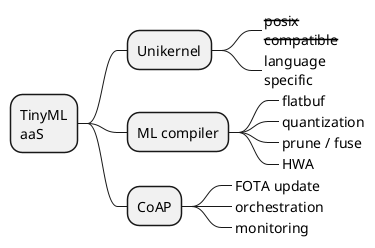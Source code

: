 @startmindmap

* TinyML\naaS
** Unikernel
***_ <s>posix</s>\n<s>compatible</s>
***_ language\nspecific
** ML compiler
***_ flatbuf
***_ quantization
***_ prune / fuse
***_ HWA
** CoAP
***_ FOTA update
***_ orchestration
***_ monitoring

@endmindmap
